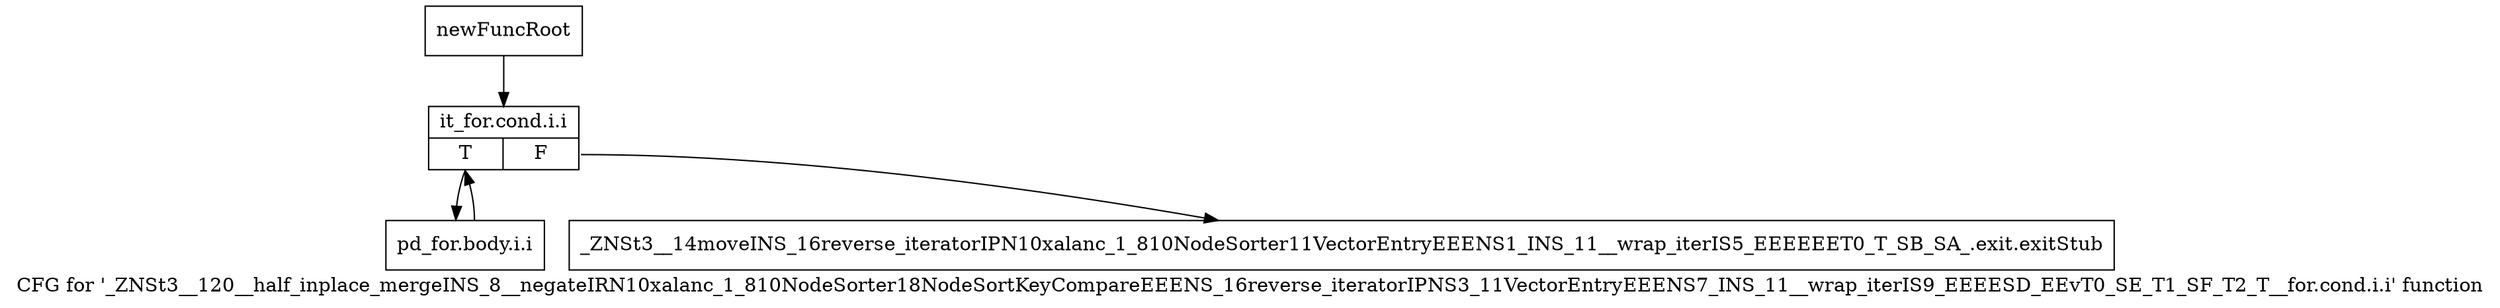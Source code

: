 digraph "CFG for '_ZNSt3__120__half_inplace_mergeINS_8__negateIRN10xalanc_1_810NodeSorter18NodeSortKeyCompareEEENS_16reverse_iteratorIPNS3_11VectorEntryEEENS7_INS_11__wrap_iterIS9_EEEESD_EEvT0_SE_T1_SF_T2_T__for.cond.i.i' function" {
	label="CFG for '_ZNSt3__120__half_inplace_mergeINS_8__negateIRN10xalanc_1_810NodeSorter18NodeSortKeyCompareEEENS_16reverse_iteratorIPNS3_11VectorEntryEEENS7_INS_11__wrap_iterIS9_EEEESD_EEvT0_SE_T1_SF_T2_T__for.cond.i.i' function";

	Node0x9f8fe40 [shape=record,label="{newFuncRoot}"];
	Node0x9f8fe40 -> Node0x9faf570;
	Node0x9faf520 [shape=record,label="{_ZNSt3__14moveINS_16reverse_iteratorIPN10xalanc_1_810NodeSorter11VectorEntryEEENS1_INS_11__wrap_iterIS5_EEEEEET0_T_SB_SA_.exit.exitStub}"];
	Node0x9faf570 [shape=record,label="{it_for.cond.i.i|{<s0>T|<s1>F}}"];
	Node0x9faf570:s0 -> Node0x9faf5c0;
	Node0x9faf570:s1 -> Node0x9faf520;
	Node0x9faf5c0 [shape=record,label="{pd_for.body.i.i}"];
	Node0x9faf5c0 -> Node0x9faf570;
}
